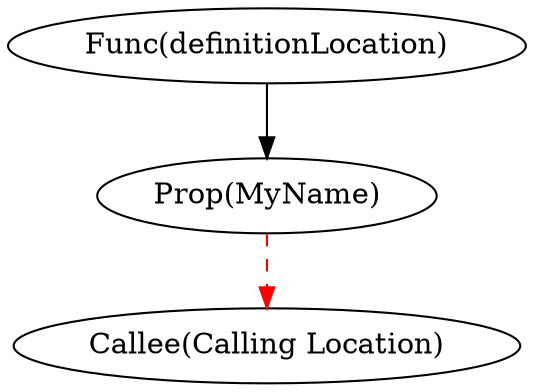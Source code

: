 digraph G{
        "Func(definitionLocation)"->"Prop(MyName)";
        "Prop(MyName)"->"Callee(Calling Location)"  [color="red" style="dashed"]
}
